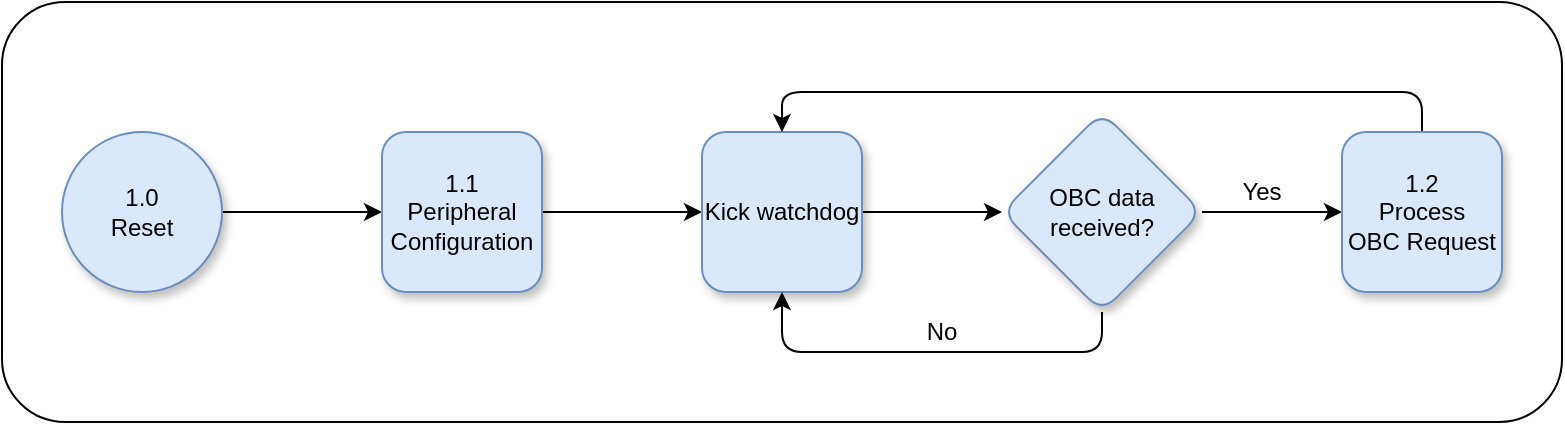 <mxfile version="14.4.3" type="device"><diagram id="DOE4ZMc05XsmnjlmWJnx" name="Page-1"><mxGraphModel dx="1024" dy="592" grid="1" gridSize="10" guides="1" tooltips="1" connect="1" arrows="1" fold="1" page="1" pageScale="1" pageWidth="850" pageHeight="1100" math="0" shadow="0"><root><mxCell id="0"/><mxCell id="1" parent="0"/><mxCell id="sJqFs7kfsk22UpU3Dr4J-1" value="" style="rounded=1;whiteSpace=wrap;html=1;" vertex="1" parent="1"><mxGeometry x="50" y="215" width="780" height="210" as="geometry"/></mxCell><mxCell id="ibuZWBpVJhystsmEcJri-3" value="" style="edgeStyle=orthogonalEdgeStyle;rounded=0;orthogonalLoop=1;jettySize=auto;html=1;" parent="1" source="ibuZWBpVJhystsmEcJri-1" target="ibuZWBpVJhystsmEcJri-2" edge="1"><mxGeometry relative="1" as="geometry"/></mxCell><mxCell id="ibuZWBpVJhystsmEcJri-1" value="1.0&lt;br&gt;Reset" style="ellipse;whiteSpace=wrap;html=1;aspect=fixed;fillColor=#dae8fc;strokeColor=#6c8ebf;shadow=1;sketch=0;" parent="1" vertex="1"><mxGeometry x="80" y="280" width="80" height="80" as="geometry"/></mxCell><mxCell id="ibuZWBpVJhystsmEcJri-5" value="" style="edgeStyle=orthogonalEdgeStyle;rounded=0;orthogonalLoop=1;jettySize=auto;html=1;" parent="1" source="ibuZWBpVJhystsmEcJri-2" target="ibuZWBpVJhystsmEcJri-4" edge="1"><mxGeometry relative="1" as="geometry"/></mxCell><mxCell id="ibuZWBpVJhystsmEcJri-2" value="1.1 &lt;br&gt;Peripheral Configuration" style="whiteSpace=wrap;html=1;aspect=fixed;rounded=1;fillColor=#dae8fc;strokeColor=#6c8ebf;shadow=1;" parent="1" vertex="1"><mxGeometry x="240" y="280" width="80" height="80" as="geometry"/></mxCell><mxCell id="ibuZWBpVJhystsmEcJri-7" value="" style="edgeStyle=orthogonalEdgeStyle;rounded=0;orthogonalLoop=1;jettySize=auto;html=1;" parent="1" source="ibuZWBpVJhystsmEcJri-4" target="ibuZWBpVJhystsmEcJri-6" edge="1"><mxGeometry relative="1" as="geometry"/></mxCell><mxCell id="ibuZWBpVJhystsmEcJri-4" value="Kick watchdog" style="whiteSpace=wrap;html=1;aspect=fixed;rounded=1;fillColor=#dae8fc;strokeColor=#6c8ebf;shadow=1;" parent="1" vertex="1"><mxGeometry x="400" y="280" width="80" height="80" as="geometry"/></mxCell><mxCell id="ibuZWBpVJhystsmEcJri-11" style="edgeStyle=orthogonalEdgeStyle;rounded=0;orthogonalLoop=1;jettySize=auto;html=1;entryX=0;entryY=0.5;entryDx=0;entryDy=0;" parent="1" source="ibuZWBpVJhystsmEcJri-6" target="ibuZWBpVJhystsmEcJri-10" edge="1"><mxGeometry relative="1" as="geometry"/></mxCell><mxCell id="ibuZWBpVJhystsmEcJri-12" style="edgeStyle=orthogonalEdgeStyle;rounded=1;orthogonalLoop=1;jettySize=auto;html=1;exitX=0.5;exitY=1;exitDx=0;exitDy=0;entryX=0.5;entryY=1;entryDx=0;entryDy=0;" parent="1" source="ibuZWBpVJhystsmEcJri-6" target="ibuZWBpVJhystsmEcJri-4" edge="1"><mxGeometry relative="1" as="geometry"/></mxCell><mxCell id="ibuZWBpVJhystsmEcJri-6" value="OBC data received?" style="rhombus;whiteSpace=wrap;html=1;rounded=1;fillColor=#dae8fc;strokeColor=#6c8ebf;shadow=1;" parent="1" vertex="1"><mxGeometry x="550" y="270" width="100" height="100" as="geometry"/></mxCell><mxCell id="ibuZWBpVJhystsmEcJri-14" style="edgeStyle=orthogonalEdgeStyle;rounded=1;orthogonalLoop=1;jettySize=auto;html=1;exitX=0.5;exitY=0;exitDx=0;exitDy=0;entryX=0.5;entryY=0;entryDx=0;entryDy=0;" parent="1" source="ibuZWBpVJhystsmEcJri-10" target="ibuZWBpVJhystsmEcJri-4" edge="1"><mxGeometry relative="1" as="geometry"/></mxCell><mxCell id="ibuZWBpVJhystsmEcJri-10" value="1.2 &lt;br&gt;Process&lt;br&gt;OBC Request" style="whiteSpace=wrap;html=1;aspect=fixed;rounded=1;fillColor=#dae8fc;strokeColor=#6c8ebf;shadow=1;" parent="1" vertex="1"><mxGeometry x="720" y="280" width="80" height="80" as="geometry"/></mxCell><mxCell id="ibuZWBpVJhystsmEcJri-15" value="No" style="text;html=1;strokeColor=none;fillColor=none;align=center;verticalAlign=middle;whiteSpace=wrap;rounded=0;" parent="1" vertex="1"><mxGeometry x="500" y="370" width="40" height="20" as="geometry"/></mxCell><mxCell id="ibuZWBpVJhystsmEcJri-16" value="Yes" style="text;html=1;strokeColor=none;fillColor=none;align=center;verticalAlign=middle;whiteSpace=wrap;rounded=0;" parent="1" vertex="1"><mxGeometry x="660" y="300" width="40" height="20" as="geometry"/></mxCell></root></mxGraphModel></diagram></mxfile>